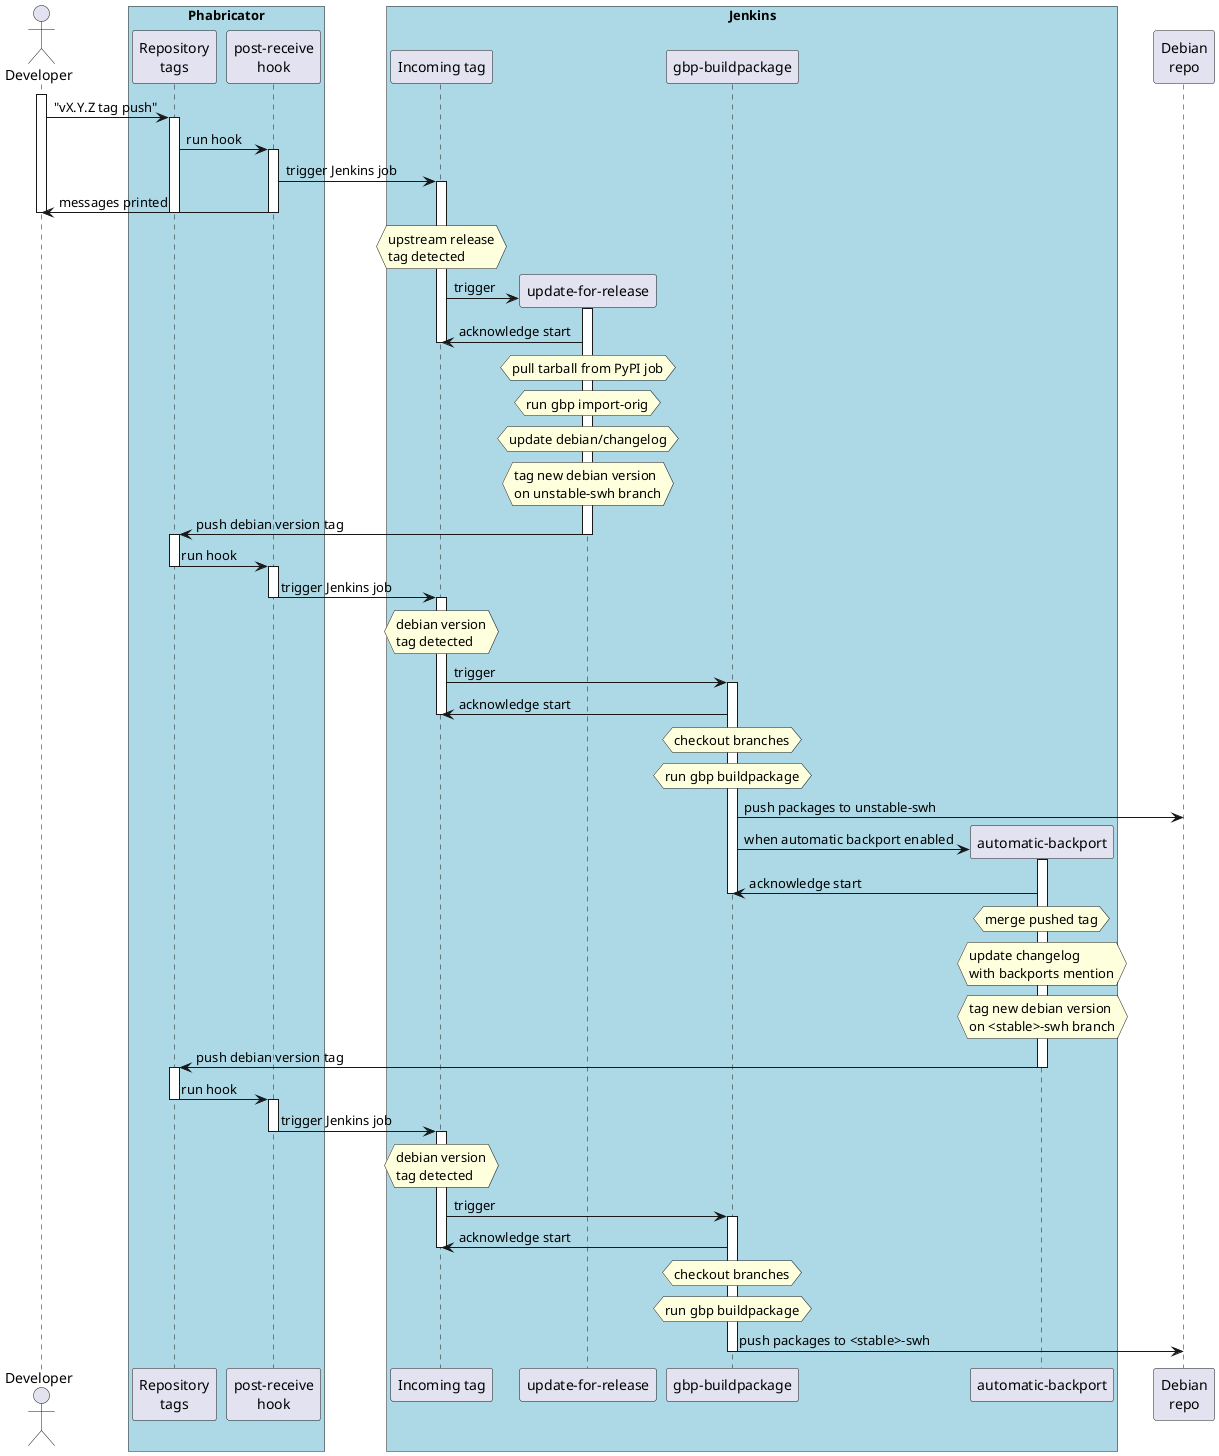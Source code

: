 @startuml

  skinparam BoxPadding 30

  actor Developer
  box "Phabricator" #LightBlue
  participant GIT as "Repository\ntags"
  participant HOOK as "post-receive\nhook"
  end box

  box "Jenkins" #LightBlue
  participant IT as "Incoming tag"
  participant UFR as "update-for-release"
  participant GBP as "gbp-buildpackage"
  participant ABP as "automatic-backport"
  end box

  participant REPO as "Debian\nrepo"

  activate Developer
  Developer -> GIT : "vX.Y.Z tag push"
  activate GIT

  GIT -> HOOK : run hook
  activate HOOK

  HOOK -> IT : trigger Jenkins job
  activate IT

  HOOK -> Developer : messages printed
  deactivate HOOK
  deactivate GIT
  deactivate Developer

  hnote over IT : upstream release\ntag detected

  create UFR
  IT -> UFR : trigger
  activate UFR
  UFR -> IT : acknowledge start
  deactivate IT

  hnote over UFR : pull tarball from PyPI job
  hnote over UFR : run gbp import-orig
  hnote over UFR : update debian/changelog
  hnote over UFR : tag new debian version\non unstable-swh branch

  UFR -> GIT : push debian version tag
  deactivate UFR

  activate GIT
  GIT -> HOOK : run hook
  deactivate GIT

  activate HOOK
  HOOK -> IT : trigger Jenkins job
  deactivate HOOK

  activate IT

  hnote over IT : debian version\ntag detected

  IT -> GBP : trigger
  activate GBP
  GBP -> IT : acknowledge start
  deactivate IT

  hnote over GBP : checkout branches
  hnote over GBP : run gbp buildpackage

  GBP -> REPO : push packages to unstable-swh

  create ABP
  GBP -> ABP : when automatic backport enabled
  activate ABP
  ABP -> GBP : acknowledge start
  deactivate GBP

  hnote over ABP : merge pushed tag
  hnote over ABP : update changelog\nwith backports mention
  hnote over ABP : tag new debian version\non <stable>-swh branch
  ABP -> GIT : push debian version tag
  deactivate ABP

  activate GIT
  GIT -> HOOK : run hook
  deactivate GIT

  activate HOOK
  HOOK -> IT : trigger Jenkins job
  deactivate HOOK

  activate IT
  hnote over IT : debian version\ntag detected
  IT -> GBP : trigger

  activate GBP
  GBP -> IT : acknowledge start
  deactivate IT

  hnote over GBP : checkout branches
  hnote over GBP : run gbp buildpackage

  GBP -> REPO : push packages to <stable>-swh
  deactivate GBP
@enduml
